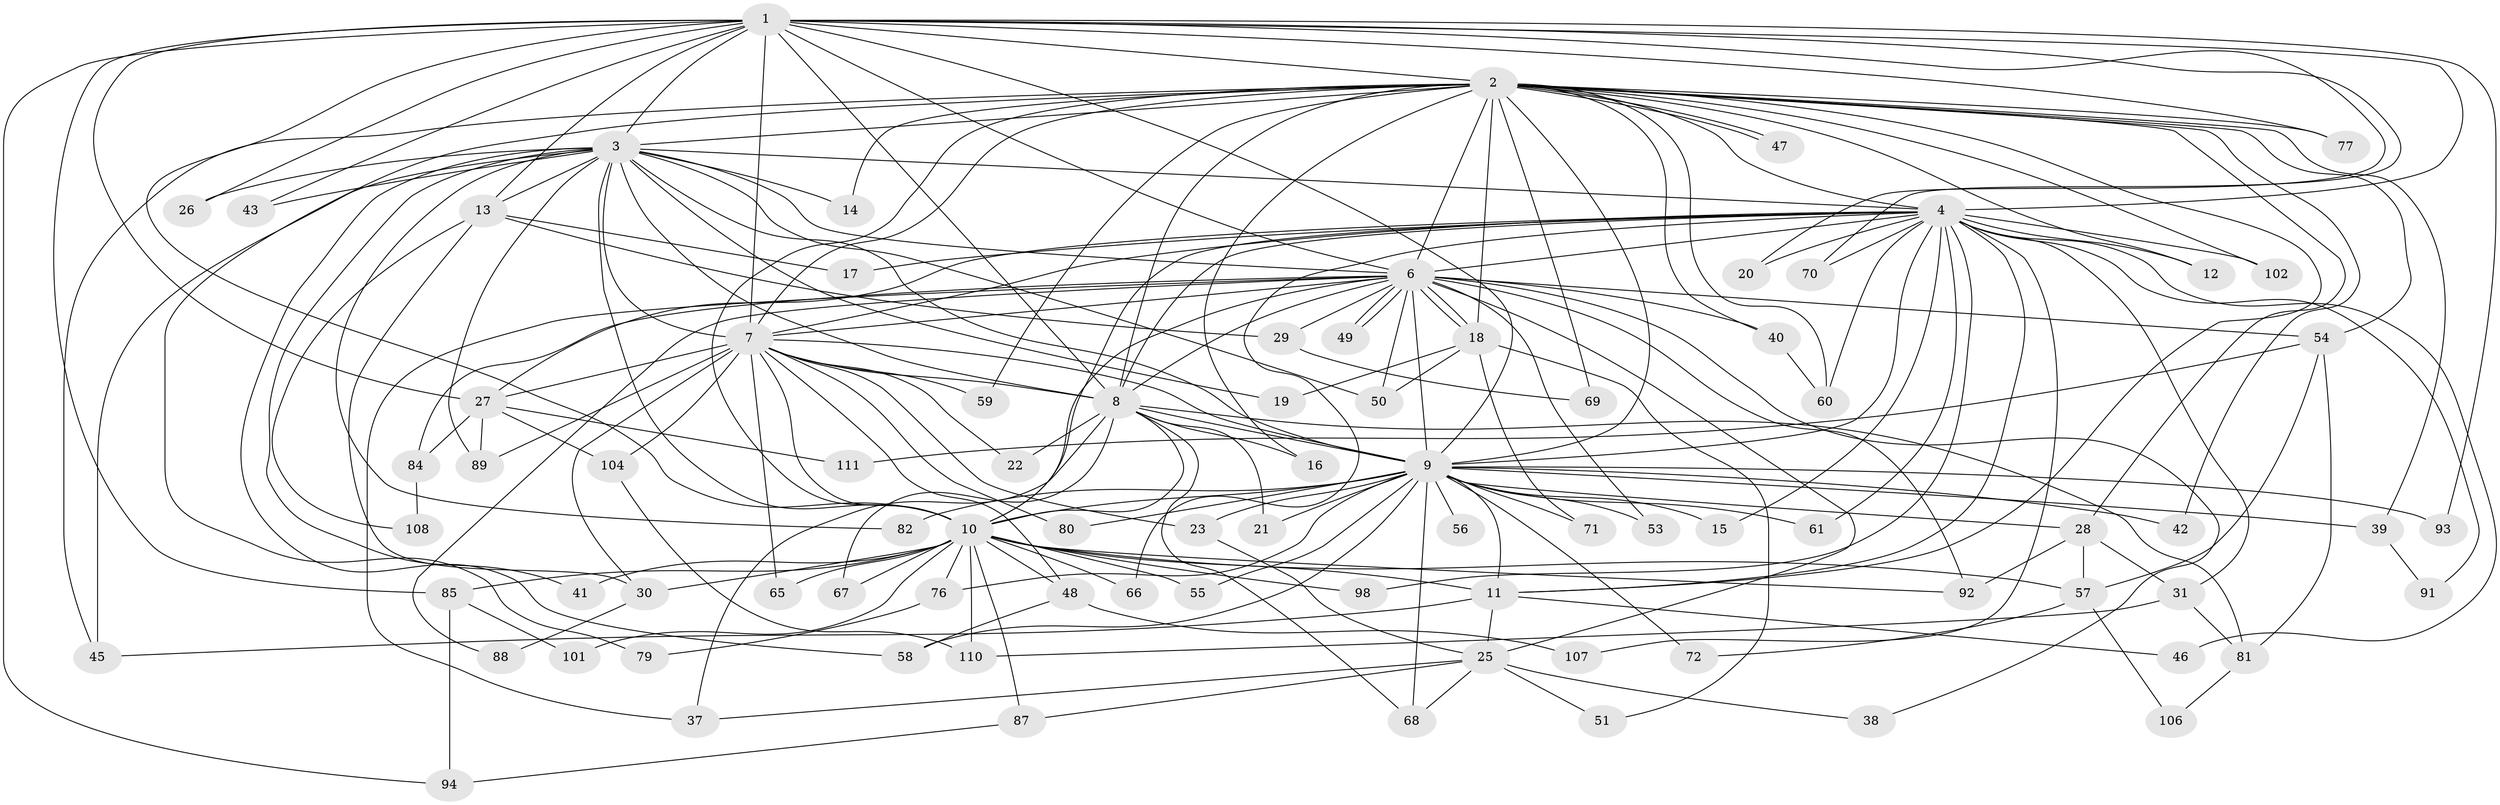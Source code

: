 // original degree distribution, {20: 0.026785714285714284, 22: 0.017857142857142856, 25: 0.017857142857142856, 17: 0.008928571428571428, 29: 0.008928571428571428, 23: 0.008928571428571428, 7: 0.026785714285714284, 2: 0.5714285714285714, 6: 0.026785714285714284, 3: 0.19642857142857142, 4: 0.07142857142857142, 5: 0.017857142857142856}
// Generated by graph-tools (version 1.1) at 2025/10/02/27/25 16:10:56]
// undirected, 84 vertices, 203 edges
graph export_dot {
graph [start="1"]
  node [color=gray90,style=filled];
  1 [super="+44"];
  2 [super="+5"];
  3 [super="+99"];
  4 [super="+36"];
  6 [super="+105"];
  7 [super="+52"];
  8 [super="+86"];
  9 [super="+33"];
  10 [super="+62"];
  11 [super="+35"];
  12;
  13 [super="+63"];
  14;
  15;
  16;
  17;
  18 [super="+24"];
  19;
  20;
  21;
  22;
  23;
  25 [super="+34"];
  26;
  27 [super="+32"];
  28;
  29;
  30;
  31 [super="+112"];
  37 [super="+78"];
  38;
  39 [super="+100"];
  40;
  41;
  42;
  43;
  45 [super="+95"];
  46;
  47;
  48 [super="+90"];
  49;
  50 [super="+74"];
  51;
  53;
  54 [super="+83"];
  55;
  56;
  57 [super="+64"];
  58;
  59;
  60 [super="+75"];
  61;
  65;
  66;
  67;
  68 [super="+73"];
  69;
  70;
  71;
  72;
  76;
  77;
  79;
  80;
  81 [super="+103"];
  82;
  84;
  85 [super="+97"];
  87;
  88;
  89 [super="+109"];
  91;
  92 [super="+96"];
  93;
  94;
  98;
  101;
  102;
  104;
  106;
  107;
  108;
  110;
  111;
  1 -- 2 [weight=2];
  1 -- 3;
  1 -- 4;
  1 -- 6;
  1 -- 7 [weight=2];
  1 -- 8;
  1 -- 9;
  1 -- 10;
  1 -- 13;
  1 -- 20;
  1 -- 26;
  1 -- 27;
  1 -- 43;
  1 -- 70;
  1 -- 77;
  1 -- 85;
  1 -- 93;
  1 -- 94;
  2 -- 3 [weight=2];
  2 -- 4 [weight=2];
  2 -- 6 [weight=3];
  2 -- 7 [weight=2];
  2 -- 8 [weight=2];
  2 -- 9 [weight=2];
  2 -- 10 [weight=2];
  2 -- 40;
  2 -- 42;
  2 -- 47;
  2 -- 47;
  2 -- 54 [weight=2];
  2 -- 60;
  2 -- 69;
  2 -- 77;
  2 -- 11;
  2 -- 12;
  2 -- 14;
  2 -- 79;
  2 -- 16;
  2 -- 28;
  2 -- 102;
  2 -- 39;
  2 -- 59;
  2 -- 45;
  2 -- 18;
  3 -- 4;
  3 -- 6;
  3 -- 7 [weight=2];
  3 -- 8;
  3 -- 9 [weight=2];
  3 -- 10;
  3 -- 13;
  3 -- 14;
  3 -- 19;
  3 -- 26;
  3 -- 41;
  3 -- 43;
  3 -- 45;
  3 -- 58;
  3 -- 82;
  3 -- 89;
  3 -- 50;
  4 -- 6;
  4 -- 7;
  4 -- 8;
  4 -- 9;
  4 -- 10;
  4 -- 11;
  4 -- 12;
  4 -- 15;
  4 -- 17;
  4 -- 20;
  4 -- 27 [weight=2];
  4 -- 31;
  4 -- 46;
  4 -- 60;
  4 -- 61;
  4 -- 66;
  4 -- 91;
  4 -- 98;
  4 -- 102;
  4 -- 107;
  4 -- 70;
  6 -- 7;
  6 -- 8;
  6 -- 9;
  6 -- 10;
  6 -- 18;
  6 -- 18;
  6 -- 25;
  6 -- 29;
  6 -- 38;
  6 -- 40;
  6 -- 49;
  6 -- 49;
  6 -- 50;
  6 -- 53;
  6 -- 84;
  6 -- 88;
  6 -- 92;
  6 -- 37;
  6 -- 54;
  7 -- 8 [weight=2];
  7 -- 9;
  7 -- 10;
  7 -- 22;
  7 -- 23;
  7 -- 30;
  7 -- 48;
  7 -- 80;
  7 -- 89;
  7 -- 104;
  7 -- 65;
  7 -- 59;
  7 -- 27;
  8 -- 9;
  8 -- 10;
  8 -- 16;
  8 -- 21;
  8 -- 22;
  8 -- 37;
  8 -- 67;
  8 -- 68;
  8 -- 81;
  9 -- 10;
  9 -- 15;
  9 -- 21;
  9 -- 23;
  9 -- 28;
  9 -- 42;
  9 -- 53;
  9 -- 55;
  9 -- 56 [weight=2];
  9 -- 58;
  9 -- 61;
  9 -- 71;
  9 -- 72;
  9 -- 76;
  9 -- 80;
  9 -- 82;
  9 -- 93;
  9 -- 68;
  9 -- 11;
  9 -- 39;
  10 -- 30;
  10 -- 41;
  10 -- 48;
  10 -- 55;
  10 -- 57;
  10 -- 65;
  10 -- 66;
  10 -- 67;
  10 -- 85;
  10 -- 92;
  10 -- 98;
  10 -- 101;
  10 -- 110;
  10 -- 11;
  10 -- 76;
  10 -- 87;
  11 -- 25;
  11 -- 45;
  11 -- 46;
  13 -- 17;
  13 -- 29;
  13 -- 108;
  13 -- 30;
  18 -- 19;
  18 -- 50;
  18 -- 51;
  18 -- 71;
  23 -- 25;
  25 -- 38;
  25 -- 51;
  25 -- 68;
  25 -- 37;
  25 -- 87;
  27 -- 84;
  27 -- 104;
  27 -- 89;
  27 -- 111;
  28 -- 31;
  28 -- 57;
  28 -- 92;
  29 -- 69;
  30 -- 88;
  31 -- 81;
  31 -- 110;
  39 -- 91;
  40 -- 60;
  48 -- 107;
  48 -- 58;
  54 -- 111;
  54 -- 57;
  54 -- 81;
  57 -- 72;
  57 -- 106;
  76 -- 79;
  81 -- 106;
  84 -- 108;
  85 -- 101;
  85 -- 94;
  87 -- 94;
  104 -- 110;
}
